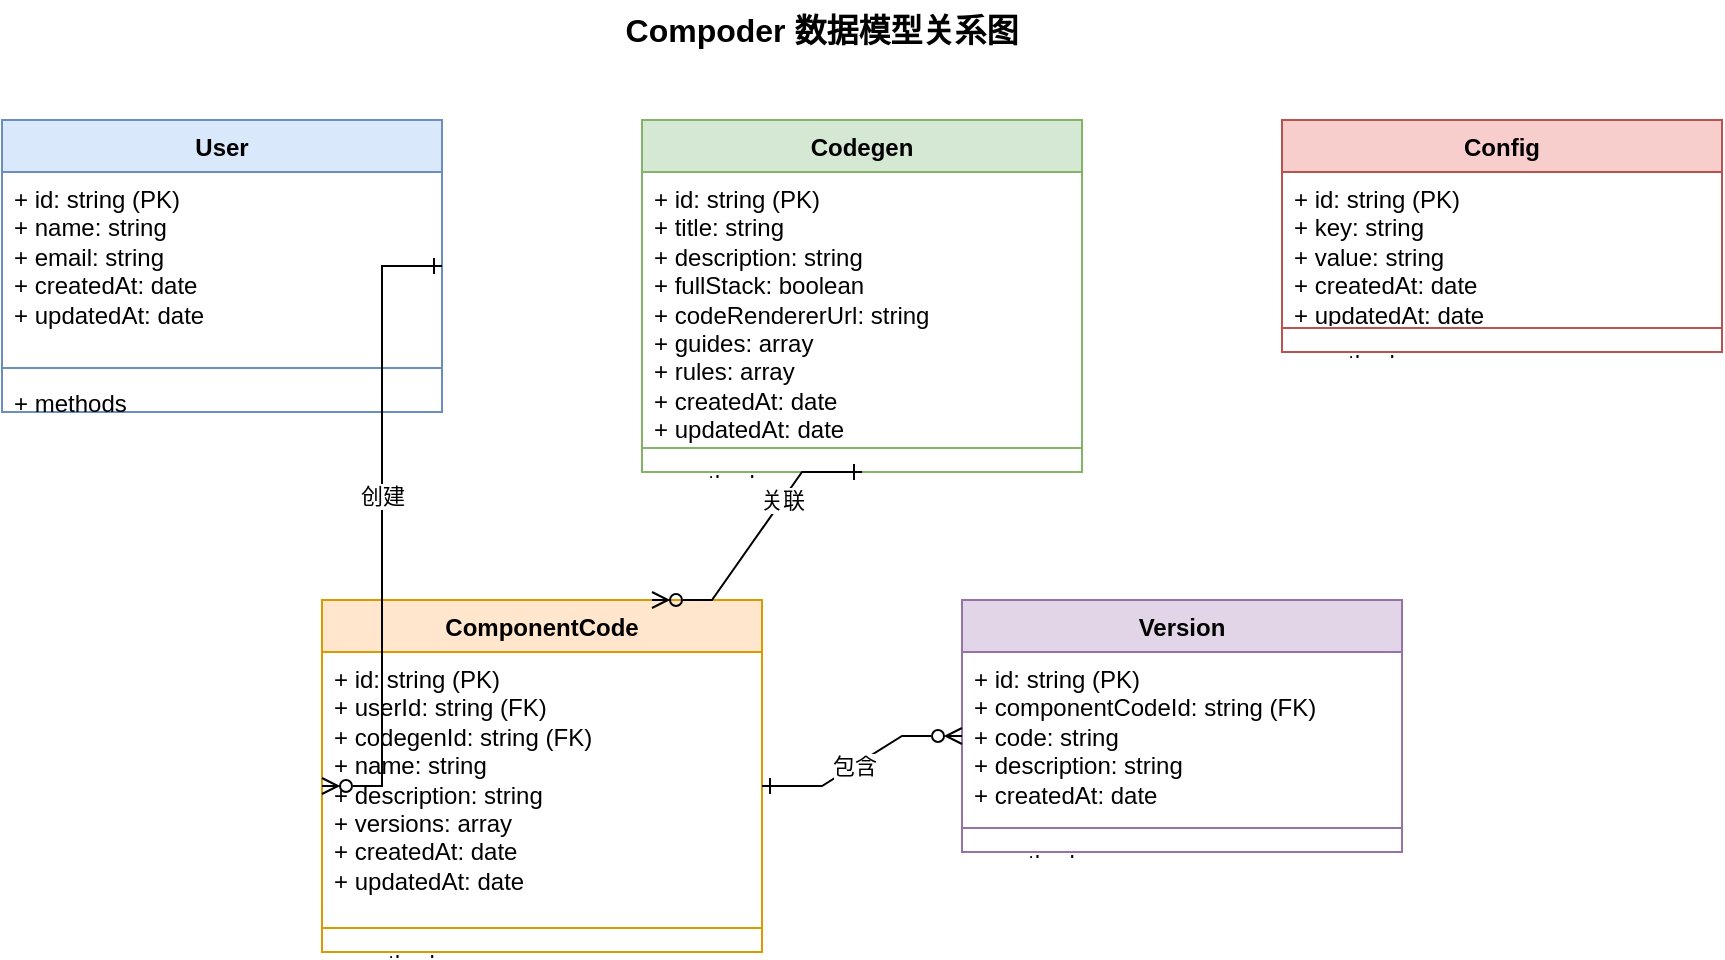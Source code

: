 <mxfile version="27.0.5">
  <diagram name="数据模型关系图" id="CoYovMJkmoIbzybRZTgF">
    <mxGraphModel dx="2066" dy="1150" grid="1" gridSize="10" guides="1" tooltips="1" connect="1" arrows="1" fold="1" page="1" pageScale="1" pageWidth="2200" pageHeight="1920" math="0" shadow="0">
      <root>
        <mxCell id="0" />
        <mxCell id="1" parent="0" />
        <mxCell id="9raldMrTzenv5tAsHweg-1" value="User" style="swimlane;fontStyle=1;align=center;verticalAlign=top;childLayout=stackLayout;horizontal=1;startSize=26;horizontalStack=0;resizeParent=1;resizeParentMax=0;resizeLast=0;collapsible=1;marginBottom=0;whiteSpace=wrap;html=1;fillColor=#dae8fc;strokeColor=#6c8ebf;" vertex="1" parent="1">
          <mxGeometry x="120" y="80" width="220" height="146" as="geometry" />
        </mxCell>
        <mxCell id="9raldMrTzenv5tAsHweg-2" value="+ id: string (PK)&lt;br&gt;+ name: string&lt;br&gt;+ email: string&lt;br&gt;+ createdAt: date&lt;br&gt;+ updatedAt: date" style="text;strokeColor=none;fillColor=none;align=left;verticalAlign=top;spacingLeft=4;spacingRight=4;overflow=hidden;rotatable=0;points=[[0,0.5],[1,0.5]];portConstraint=eastwest;whiteSpace=wrap;html=1;" vertex="1" parent="9raldMrTzenv5tAsHweg-1">
          <mxGeometry y="26" width="220" height="94" as="geometry" />
        </mxCell>
        <mxCell id="9raldMrTzenv5tAsHweg-3" value="" style="line;strokeWidth=1;fillColor=none;align=left;verticalAlign=middle;spacingTop=-1;spacingLeft=3;spacingRight=3;rotatable=0;labelPosition=right;points=[];portConstraint=eastwest;strokeColor=inherit;" vertex="1" parent="9raldMrTzenv5tAsHweg-1">
          <mxGeometry y="120" width="220" height="8" as="geometry" />
        </mxCell>
        <mxCell id="9raldMrTzenv5tAsHweg-4" value="+ methods" style="text;strokeColor=none;fillColor=none;align=left;verticalAlign=top;spacingLeft=4;spacingRight=4;overflow=hidden;rotatable=0;points=[[0,0.5],[1,0.5]];portConstraint=eastwest;whiteSpace=wrap;html=1;" vertex="1" parent="9raldMrTzenv5tAsHweg-1">
          <mxGeometry y="128" width="220" height="18" as="geometry" />
        </mxCell>
        <mxCell id="9raldMrTzenv5tAsHweg-5" value="Codegen" style="swimlane;fontStyle=1;align=center;verticalAlign=top;childLayout=stackLayout;horizontal=1;startSize=26;horizontalStack=0;resizeParent=1;resizeParentMax=0;resizeLast=0;collapsible=1;marginBottom=0;whiteSpace=wrap;html=1;fillColor=#d5e8d4;strokeColor=#82b366;" vertex="1" parent="1">
          <mxGeometry x="440" y="80" width="220" height="176" as="geometry" />
        </mxCell>
        <mxCell id="9raldMrTzenv5tAsHweg-6" value="+ id: string (PK)&lt;br&gt;+ title: string&lt;br&gt;+ description: string&lt;br&gt;+ fullStack: boolean&lt;br&gt;+ codeRendererUrl: string&lt;br&gt;+ guides: array&lt;br&gt;+ rules: array&lt;br&gt;+ createdAt: date&lt;br&gt;+ updatedAt: date" style="text;strokeColor=none;fillColor=none;align=left;verticalAlign=top;spacingLeft=4;spacingRight=4;overflow=hidden;rotatable=0;points=[[0,0.5],[1,0.5]];portConstraint=eastwest;whiteSpace=wrap;html=1;" vertex="1" parent="9raldMrTzenv5tAsHweg-5">
          <mxGeometry y="26" width="220" height="134" as="geometry" />
        </mxCell>
        <mxCell id="9raldMrTzenv5tAsHweg-7" value="" style="line;strokeWidth=1;fillColor=none;align=left;verticalAlign=middle;spacingTop=-1;spacingLeft=3;spacingRight=3;rotatable=0;labelPosition=right;points=[];portConstraint=eastwest;strokeColor=inherit;" vertex="1" parent="9raldMrTzenv5tAsHweg-5">
          <mxGeometry y="160" width="220" height="8" as="geometry" />
        </mxCell>
        <mxCell id="9raldMrTzenv5tAsHweg-8" value="+ methods" style="text;strokeColor=none;fillColor=none;align=left;verticalAlign=top;spacingLeft=4;spacingRight=4;overflow=hidden;rotatable=0;points=[[0,0.5],[1,0.5]];portConstraint=eastwest;whiteSpace=wrap;html=1;" vertex="1" parent="9raldMrTzenv5tAsHweg-5">
          <mxGeometry y="168" width="220" height="8" as="geometry" />
        </mxCell>
        <mxCell id="9raldMrTzenv5tAsHweg-9" value="ComponentCode" style="swimlane;fontStyle=1;align=center;verticalAlign=top;childLayout=stackLayout;horizontal=1;startSize=26;horizontalStack=0;resizeParent=1;resizeParentMax=0;resizeLast=0;collapsible=1;marginBottom=0;whiteSpace=wrap;html=1;fillColor=#ffe6cc;strokeColor=#d79b00;" vertex="1" parent="1">
          <mxGeometry x="280" y="320" width="220" height="176" as="geometry" />
        </mxCell>
        <mxCell id="9raldMrTzenv5tAsHweg-10" value="+ id: string (PK)&lt;br&gt;+ userId: string (FK)&lt;br&gt;+ codegenId: string (FK)&lt;br&gt;+ name: string&lt;br&gt;+ description: string&lt;br&gt;+ versions: array&lt;br&gt;+ createdAt: date&lt;br&gt;+ updatedAt: date" style="text;strokeColor=none;fillColor=none;align=left;verticalAlign=top;spacingLeft=4;spacingRight=4;overflow=hidden;rotatable=0;points=[[0,0.5],[1,0.5]];portConstraint=eastwest;whiteSpace=wrap;html=1;" vertex="1" parent="9raldMrTzenv5tAsHweg-9">
          <mxGeometry y="26" width="220" height="134" as="geometry" />
        </mxCell>
        <mxCell id="9raldMrTzenv5tAsHweg-11" value="" style="line;strokeWidth=1;fillColor=none;align=left;verticalAlign=middle;spacingTop=-1;spacingLeft=3;spacingRight=3;rotatable=0;labelPosition=right;points=[];portConstraint=eastwest;strokeColor=inherit;" vertex="1" parent="9raldMrTzenv5tAsHweg-9">
          <mxGeometry y="160" width="220" height="8" as="geometry" />
        </mxCell>
        <mxCell id="9raldMrTzenv5tAsHweg-12" value="+ methods" style="text;strokeColor=none;fillColor=none;align=left;verticalAlign=top;spacingLeft=4;spacingRight=4;overflow=hidden;rotatable=0;points=[[0,0.5],[1,0.5]];portConstraint=eastwest;whiteSpace=wrap;html=1;" vertex="1" parent="9raldMrTzenv5tAsHweg-9">
          <mxGeometry y="168" width="220" height="8" as="geometry" />
        </mxCell>
        <mxCell id="9raldMrTzenv5tAsHweg-13" value="Version" style="swimlane;fontStyle=1;align=center;verticalAlign=top;childLayout=stackLayout;horizontal=1;startSize=26;horizontalStack=0;resizeParent=1;resizeParentMax=0;resizeLast=0;collapsible=1;marginBottom=0;whiteSpace=wrap;html=1;fillColor=#e1d5e7;strokeColor=#9673a6;" vertex="1" parent="1">
          <mxGeometry x="600" y="320" width="220" height="126" as="geometry" />
        </mxCell>
        <mxCell id="9raldMrTzenv5tAsHweg-14" value="+ id: string (PK)&lt;br&gt;+ componentCodeId: string (FK)&lt;br&gt;+ code: string&lt;br&gt;+ description: string&lt;br&gt;+ createdAt: date" style="text;strokeColor=none;fillColor=none;align=left;verticalAlign=top;spacingLeft=4;spacingRight=4;overflow=hidden;rotatable=0;points=[[0,0.5],[1,0.5]];portConstraint=eastwest;whiteSpace=wrap;html=1;" vertex="1" parent="9raldMrTzenv5tAsHweg-13">
          <mxGeometry y="26" width="220" height="84" as="geometry" />
        </mxCell>
        <mxCell id="9raldMrTzenv5tAsHweg-15" value="" style="line;strokeWidth=1;fillColor=none;align=left;verticalAlign=middle;spacingTop=-1;spacingLeft=3;spacingRight=3;rotatable=0;labelPosition=right;points=[];portConstraint=eastwest;strokeColor=inherit;" vertex="1" parent="9raldMrTzenv5tAsHweg-13">
          <mxGeometry y="110" width="220" height="8" as="geometry" />
        </mxCell>
        <mxCell id="9raldMrTzenv5tAsHweg-16" value="+ methods" style="text;strokeColor=none;fillColor=none;align=left;verticalAlign=top;spacingLeft=4;spacingRight=4;overflow=hidden;rotatable=0;points=[[0,0.5],[1,0.5]];portConstraint=eastwest;whiteSpace=wrap;html=1;" vertex="1" parent="9raldMrTzenv5tAsHweg-13">
          <mxGeometry y="118" width="220" height="8" as="geometry" />
        </mxCell>
        <mxCell id="9raldMrTzenv5tAsHweg-17" value="Config" style="swimlane;fontStyle=1;align=center;verticalAlign=top;childLayout=stackLayout;horizontal=1;startSize=26;horizontalStack=0;resizeParent=1;resizeParentMax=0;resizeLast=0;collapsible=1;marginBottom=0;whiteSpace=wrap;html=1;fillColor=#f8cecc;strokeColor=#b85450;" vertex="1" parent="1">
          <mxGeometry x="760" y="80" width="220" height="116" as="geometry" />
        </mxCell>
        <mxCell id="9raldMrTzenv5tAsHweg-18" value="+ id: string (PK)&lt;br&gt;+ key: string&lt;br&gt;+ value: string&lt;br&gt;+ createdAt: date&lt;br&gt;+ updatedAt: date" style="text;strokeColor=none;fillColor=none;align=left;verticalAlign=top;spacingLeft=4;spacingRight=4;overflow=hidden;rotatable=0;points=[[0,0.5],[1,0.5]];portConstraint=eastwest;whiteSpace=wrap;html=1;" vertex="1" parent="9raldMrTzenv5tAsHweg-17">
          <mxGeometry y="26" width="220" height="74" as="geometry" />
        </mxCell>
        <mxCell id="9raldMrTzenv5tAsHweg-19" value="" style="line;strokeWidth=1;fillColor=none;align=left;verticalAlign=middle;spacingTop=-1;spacingLeft=3;spacingRight=3;rotatable=0;labelPosition=right;points=[];portConstraint=eastwest;strokeColor=inherit;" vertex="1" parent="9raldMrTzenv5tAsHweg-17">
          <mxGeometry y="100" width="220" height="8" as="geometry" />
        </mxCell>
        <mxCell id="9raldMrTzenv5tAsHweg-20" value="+ methods" style="text;strokeColor=none;fillColor=none;align=left;verticalAlign=top;spacingLeft=4;spacingRight=4;overflow=hidden;rotatable=0;points=[[0,0.5],[1,0.5]];portConstraint=eastwest;whiteSpace=wrap;html=1;" vertex="1" parent="9raldMrTzenv5tAsHweg-17">
          <mxGeometry y="108" width="220" height="8" as="geometry" />
        </mxCell>
        <mxCell id="9raldMrTzenv5tAsHweg-21" value="" style="edgeStyle=entityRelationEdgeStyle;fontSize=12;html=1;endArrow=ERzeroToMany;startArrow=ERone;rounded=0;exitX=1;exitY=0.5;exitDx=0;exitDy=0;entryX=0;entryY=0.5;entryDx=0;entryDy=0;endFill=0;startFill=0;" edge="1" parent="1" source="9raldMrTzenv5tAsHweg-2" target="9raldMrTzenv5tAsHweg-10">
          <mxGeometry width="100" height="100" relative="1" as="geometry">
            <mxPoint x="370" y="300" as="sourcePoint" />
            <mxPoint x="470" y="200" as="targetPoint" />
          </mxGeometry>
        </mxCell>
        <mxCell id="9raldMrTzenv5tAsHweg-22" value="创建" style="edgeLabel;html=1;align=center;verticalAlign=middle;resizable=0;points=[];" vertex="1" connectable="0" parent="9raldMrTzenv5tAsHweg-21">
          <mxGeometry x="-0.096" relative="1" as="geometry">
            <mxPoint as="offset" />
          </mxGeometry>
        </mxCell>
        <mxCell id="9raldMrTzenv5tAsHweg-23" value="" style="edgeStyle=entityRelationEdgeStyle;fontSize=12;html=1;endArrow=ERzeroToMany;startArrow=ERone;rounded=0;exitX=0.5;exitY=1;exitDx=0;exitDy=0;entryX=0.75;entryY=0;entryDx=0;entryDy=0;endFill=0;startFill=0;" edge="1" parent="1" source="9raldMrTzenv5tAsHweg-5" target="9raldMrTzenv5tAsHweg-9">
          <mxGeometry width="100" height="100" relative="1" as="geometry">
            <mxPoint x="370" y="300" as="sourcePoint" />
            <mxPoint x="470" y="200" as="targetPoint" />
          </mxGeometry>
        </mxCell>
        <mxCell id="9raldMrTzenv5tAsHweg-24" value="关联" style="edgeLabel;html=1;align=center;verticalAlign=middle;resizable=0;points=[];" vertex="1" connectable="0" parent="9raldMrTzenv5tAsHweg-23">
          <mxGeometry x="-0.32" y="-1" relative="1" as="geometry">
            <mxPoint as="offset" />
          </mxGeometry>
        </mxCell>
        <mxCell id="9raldMrTzenv5tAsHweg-25" value="" style="edgeStyle=entityRelationEdgeStyle;fontSize=12;html=1;endArrow=ERzeroToMany;startArrow=ERone;rounded=0;exitX=1;exitY=0.5;exitDx=0;exitDy=0;entryX=0;entryY=0.5;entryDx=0;entryDy=0;endFill=0;startFill=0;" edge="1" parent="1" source="9raldMrTzenv5tAsHweg-10" target="9raldMrTzenv5tAsHweg-14">
          <mxGeometry width="100" height="100" relative="1" as="geometry">
            <mxPoint x="370" y="300" as="sourcePoint" />
            <mxPoint x="470" y="200" as="targetPoint" />
          </mxGeometry>
        </mxCell>
        <mxCell id="9raldMrTzenv5tAsHweg-26" value="包含" style="edgeLabel;html=1;align=center;verticalAlign=middle;resizable=0;points=[];" vertex="1" connectable="0" parent="9raldMrTzenv5tAsHweg-25">
          <mxGeometry x="-0.096" relative="1" as="geometry">
            <mxPoint as="offset" />
          </mxGeometry>
        </mxCell>
        <mxCell id="9raldMrTzenv5tAsHweg-27" value="Compoder 数据模型关系图" style="text;html=1;strokeColor=none;fillColor=none;align=center;verticalAlign=middle;whiteSpace=wrap;rounded=0;fontSize=16;fontStyle=1" vertex="1" parent="1">
          <mxGeometry x="380" y="20" width="300" height="30" as="geometry" />
        </mxCell>
      </root>
    </mxGraphModel>
  </diagram>
</mxfile>
